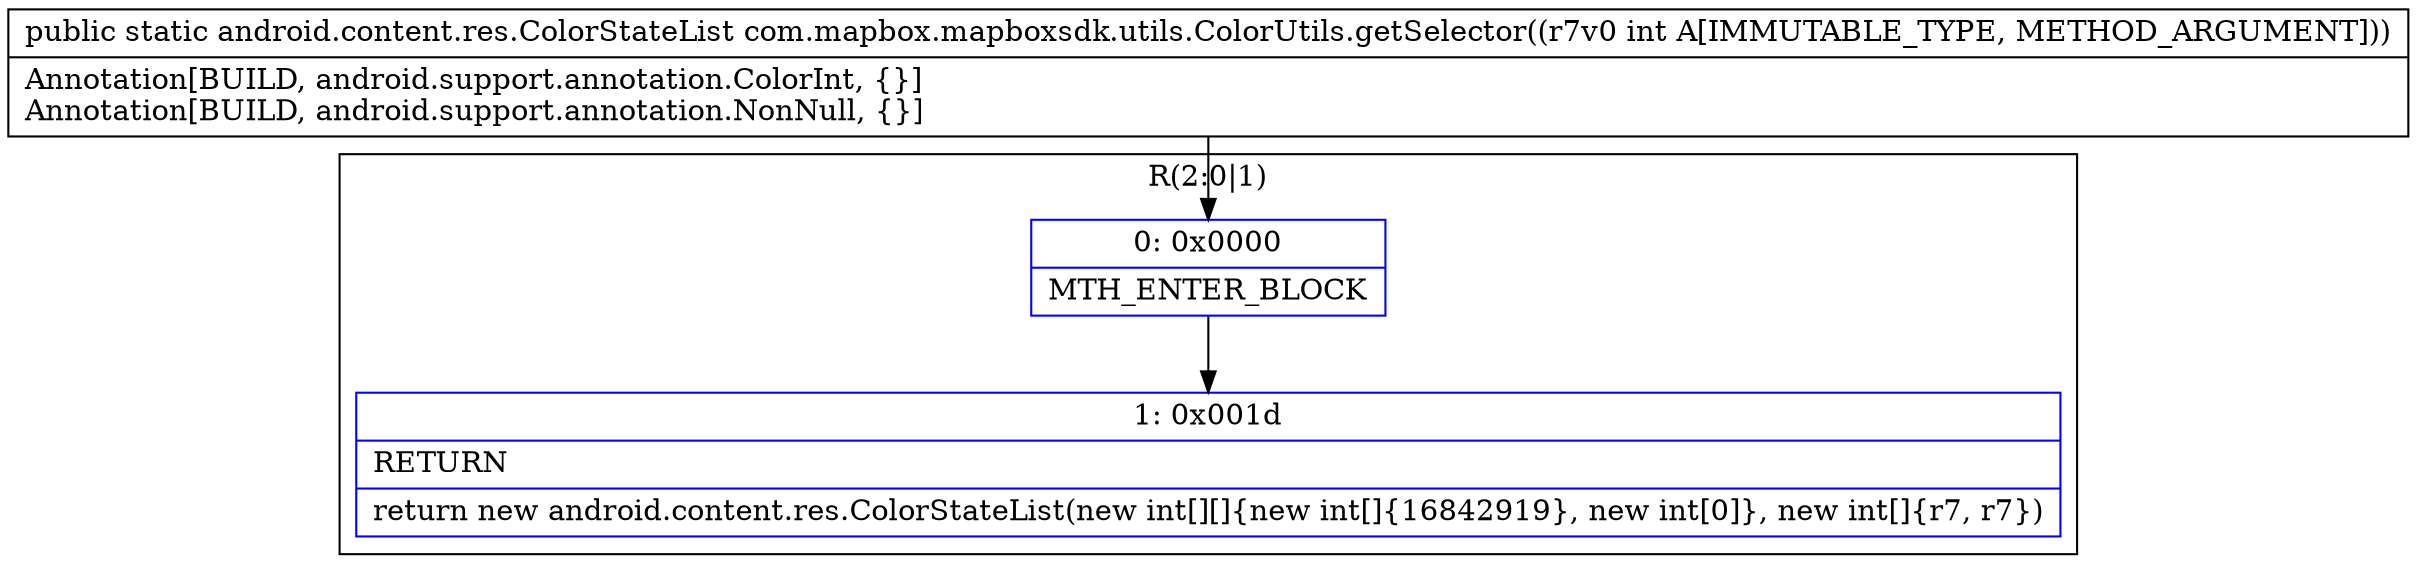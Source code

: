 digraph "CFG forcom.mapbox.mapboxsdk.utils.ColorUtils.getSelector(I)Landroid\/content\/res\/ColorStateList;" {
subgraph cluster_Region_290060864 {
label = "R(2:0|1)";
node [shape=record,color=blue];
Node_0 [shape=record,label="{0\:\ 0x0000|MTH_ENTER_BLOCK\l}"];
Node_1 [shape=record,label="{1\:\ 0x001d|RETURN\l|return new android.content.res.ColorStateList(new int[][]\{new int[]\{16842919\}, new int[0]\}, new int[]\{r7, r7\})\l}"];
}
MethodNode[shape=record,label="{public static android.content.res.ColorStateList com.mapbox.mapboxsdk.utils.ColorUtils.getSelector((r7v0 int A[IMMUTABLE_TYPE, METHOD_ARGUMENT]))  | Annotation[BUILD, android.support.annotation.ColorInt, \{\}]\lAnnotation[BUILD, android.support.annotation.NonNull, \{\}]\l}"];
MethodNode -> Node_0;
Node_0 -> Node_1;
}

